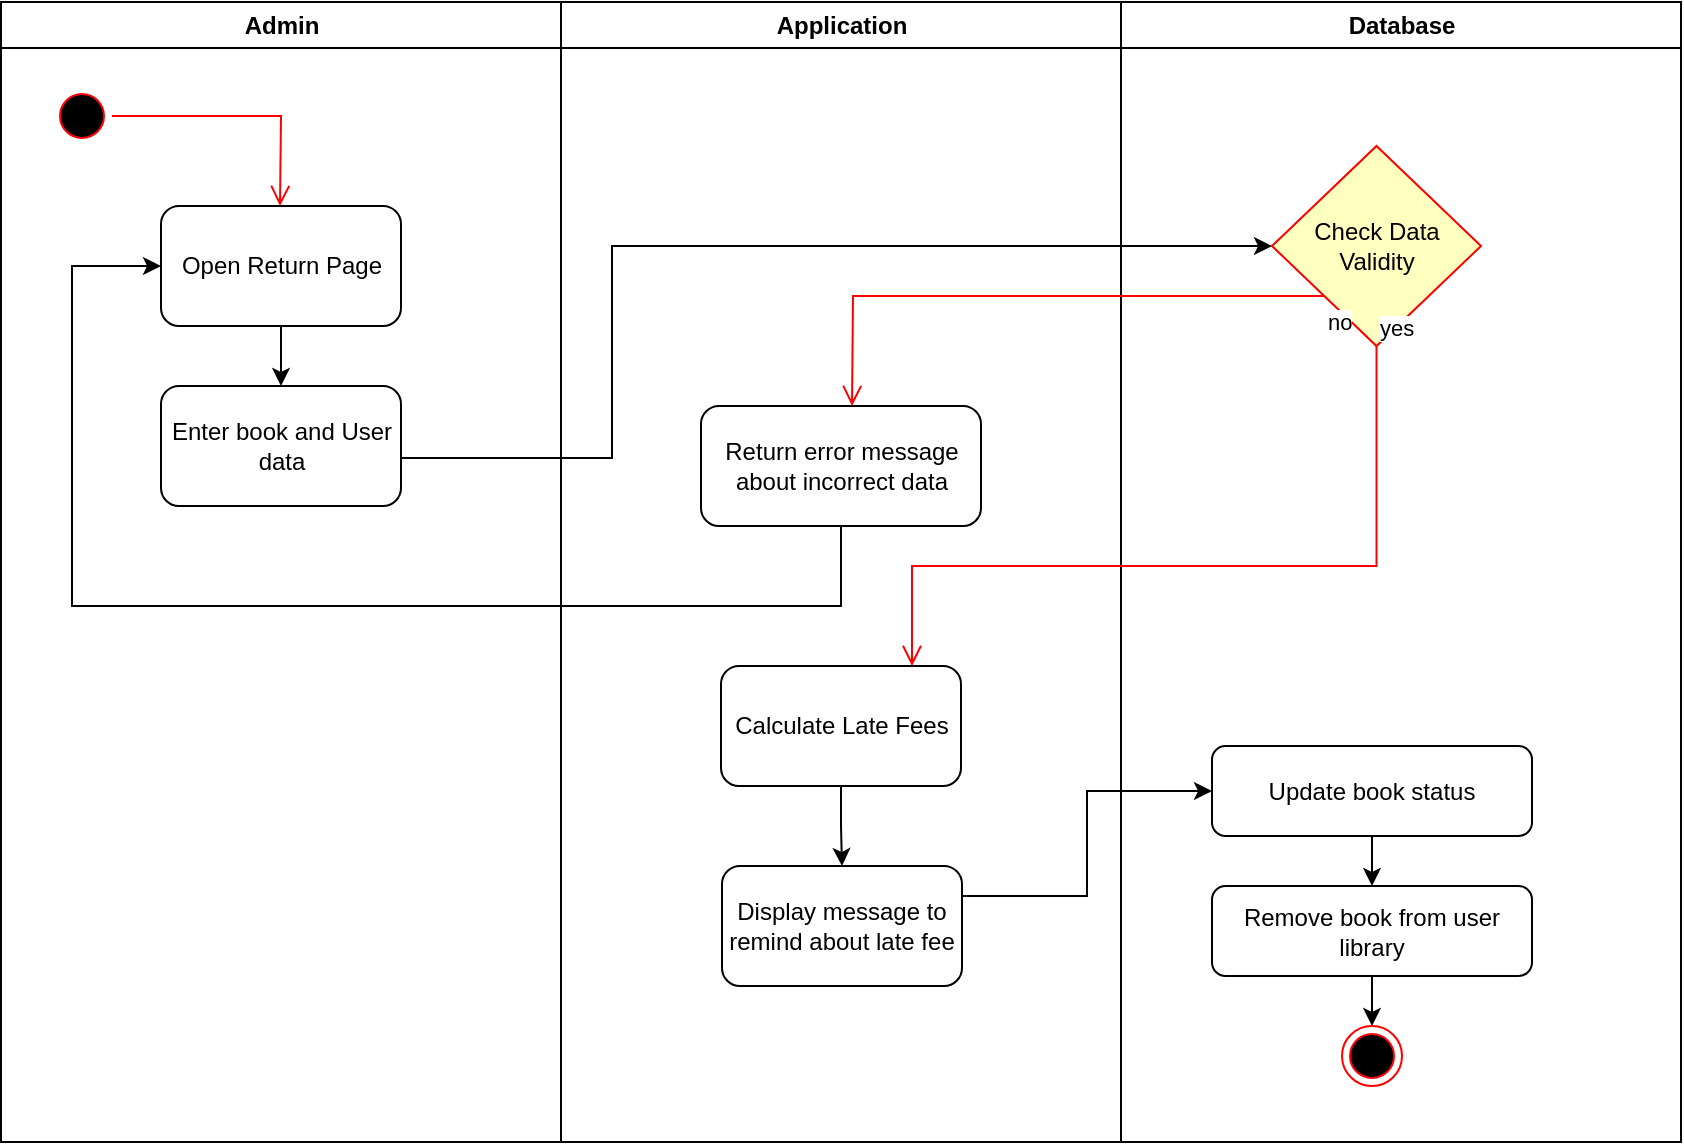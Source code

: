 <mxfile version="21.8.1" type="device">
  <diagram name="Page-1" id="e7e014a7-5840-1c2e-5031-d8a46d1fe8dd">
    <mxGraphModel dx="1290" dy="591" grid="1" gridSize="10" guides="1" tooltips="1" connect="1" arrows="1" fold="1" page="1" pageScale="1" pageWidth="1169" pageHeight="826" background="none" math="0" shadow="0">
      <root>
        <mxCell id="0" />
        <mxCell id="1" parent="0" />
        <mxCell id="2" value="Admin" style="swimlane;whiteSpace=wrap" parent="1" vertex="1">
          <mxGeometry x="164.5" y="128" width="280" height="570" as="geometry" />
        </mxCell>
        <mxCell id="YMPhgvGkUeL-KJUxrrO--41" value="" style="ellipse;html=1;shape=startState;fillColor=#000000;strokeColor=#ff0000;" parent="2" vertex="1">
          <mxGeometry x="25.5" y="42" width="30" height="30" as="geometry" />
        </mxCell>
        <mxCell id="YMPhgvGkUeL-KJUxrrO--42" value="" style="edgeStyle=orthogonalEdgeStyle;html=1;verticalAlign=bottom;endArrow=open;endSize=8;strokeColor=#ff0000;rounded=0;exitX=1;exitY=0.5;exitDx=0;exitDy=0;" parent="2" source="YMPhgvGkUeL-KJUxrrO--41" edge="1">
          <mxGeometry relative="1" as="geometry">
            <mxPoint x="139.5" y="102" as="targetPoint" />
          </mxGeometry>
        </mxCell>
        <mxCell id="YMPhgvGkUeL-KJUxrrO--43" value="Enter book and User data" style="rounded=1;whiteSpace=wrap;html=1;" parent="2" vertex="1">
          <mxGeometry x="80" y="192" width="120" height="60" as="geometry" />
        </mxCell>
        <mxCell id="YMPhgvGkUeL-KJUxrrO--58" style="edgeStyle=orthogonalEdgeStyle;rounded=0;orthogonalLoop=1;jettySize=auto;html=1;entryX=0.5;entryY=0;entryDx=0;entryDy=0;" parent="2" source="YMPhgvGkUeL-KJUxrrO--57" target="YMPhgvGkUeL-KJUxrrO--43" edge="1">
          <mxGeometry relative="1" as="geometry" />
        </mxCell>
        <mxCell id="YMPhgvGkUeL-KJUxrrO--57" value="Open Return Page" style="rounded=1;whiteSpace=wrap;html=1;" parent="2" vertex="1">
          <mxGeometry x="80" y="102" width="120" height="60" as="geometry" />
        </mxCell>
        <mxCell id="3" value="Application" style="swimlane;whiteSpace=wrap" parent="1" vertex="1">
          <mxGeometry x="444.5" y="128" width="280" height="570" as="geometry" />
        </mxCell>
        <mxCell id="YMPhgvGkUeL-KJUxrrO--50" value="Return error message about incorrect data" style="rounded=1;whiteSpace=wrap;html=1;" parent="3" vertex="1">
          <mxGeometry x="70" y="202" width="140" height="60" as="geometry" />
        </mxCell>
        <mxCell id="YMPhgvGkUeL-KJUxrrO--63" value="Display message to remind about late fee" style="rounded=1;whiteSpace=wrap;html=1;" parent="3" vertex="1">
          <mxGeometry x="80.5" y="432" width="120" height="60" as="geometry" />
        </mxCell>
        <mxCell id="Hahjl31w04yMcwyORt3P-5" style="edgeStyle=orthogonalEdgeStyle;rounded=0;orthogonalLoop=1;jettySize=auto;html=1;" edge="1" parent="3" source="Hahjl31w04yMcwyORt3P-4" target="YMPhgvGkUeL-KJUxrrO--63">
          <mxGeometry relative="1" as="geometry" />
        </mxCell>
        <mxCell id="Hahjl31w04yMcwyORt3P-4" value="Calculate Late Fees" style="rounded=1;whiteSpace=wrap;html=1;" vertex="1" parent="3">
          <mxGeometry x="80" y="332" width="120" height="60" as="geometry" />
        </mxCell>
        <mxCell id="4" value="Database" style="swimlane;whiteSpace=wrap" parent="1" vertex="1">
          <mxGeometry x="724.5" y="128" width="280" height="570" as="geometry" />
        </mxCell>
        <mxCell id="YMPhgvGkUeL-KJUxrrO--46" value="Check Data Validity" style="rhombus;whiteSpace=wrap;html=1;fontColor=#000000;fillColor=#ffffc0;strokeColor=#ff0000;" parent="4" vertex="1">
          <mxGeometry x="75.5" y="72" width="104.5" height="100" as="geometry" />
        </mxCell>
        <mxCell id="YMPhgvGkUeL-KJUxrrO--48" value="no" style="edgeStyle=orthogonalEdgeStyle;html=1;align=left;verticalAlign=top;endArrow=open;endSize=8;strokeColor=#ff0000;rounded=0;exitX=0;exitY=1;exitDx=0;exitDy=0;" parent="4" source="YMPhgvGkUeL-KJUxrrO--46" edge="1">
          <mxGeometry x="-1" relative="1" as="geometry">
            <mxPoint x="-134.5" y="202" as="targetPoint" />
          </mxGeometry>
        </mxCell>
        <mxCell id="YMPhgvGkUeL-KJUxrrO--52" style="edgeStyle=orthogonalEdgeStyle;rounded=0;orthogonalLoop=1;jettySize=auto;html=1;entryX=0.5;entryY=0;entryDx=0;entryDy=0;" parent="4" source="YMPhgvGkUeL-KJUxrrO--49" target="YMPhgvGkUeL-KJUxrrO--51" edge="1">
          <mxGeometry relative="1" as="geometry" />
        </mxCell>
        <mxCell id="YMPhgvGkUeL-KJUxrrO--49" value="Update book status" style="rounded=1;whiteSpace=wrap;html=1;" parent="4" vertex="1">
          <mxGeometry x="45.5" y="372" width="160" height="45" as="geometry" />
        </mxCell>
        <mxCell id="YMPhgvGkUeL-KJUxrrO--56" style="edgeStyle=orthogonalEdgeStyle;rounded=0;orthogonalLoop=1;jettySize=auto;html=1;entryX=0.5;entryY=0;entryDx=0;entryDy=0;" parent="4" source="YMPhgvGkUeL-KJUxrrO--51" target="YMPhgvGkUeL-KJUxrrO--53" edge="1">
          <mxGeometry relative="1" as="geometry" />
        </mxCell>
        <mxCell id="YMPhgvGkUeL-KJUxrrO--51" value="Remove book from user library" style="rounded=1;whiteSpace=wrap;html=1;" parent="4" vertex="1">
          <mxGeometry x="45.5" y="442" width="160" height="45" as="geometry" />
        </mxCell>
        <mxCell id="YMPhgvGkUeL-KJUxrrO--53" value="" style="ellipse;html=1;shape=endState;fillColor=#000000;strokeColor=#ff0000;" parent="4" vertex="1">
          <mxGeometry x="110.5" y="512" width="30" height="30" as="geometry" />
        </mxCell>
        <mxCell id="YMPhgvGkUeL-KJUxrrO--45" style="edgeStyle=orthogonalEdgeStyle;rounded=0;orthogonalLoop=1;jettySize=auto;html=1;entryX=0;entryY=0.5;entryDx=0;entryDy=0;exitX=0.998;exitY=0.6;exitDx=0;exitDy=0;exitPerimeter=0;" parent="1" source="YMPhgvGkUeL-KJUxrrO--43" target="YMPhgvGkUeL-KJUxrrO--46" edge="1">
          <mxGeometry relative="1" as="geometry">
            <mxPoint x="804.5" y="250" as="targetPoint" />
            <Array as="points">
              <mxPoint x="470" y="356" />
              <mxPoint x="470" y="250" />
            </Array>
          </mxGeometry>
        </mxCell>
        <mxCell id="YMPhgvGkUeL-KJUxrrO--59" style="edgeStyle=orthogonalEdgeStyle;rounded=0;orthogonalLoop=1;jettySize=auto;html=1;entryX=0;entryY=0.5;entryDx=0;entryDy=0;" parent="1" source="YMPhgvGkUeL-KJUxrrO--50" target="YMPhgvGkUeL-KJUxrrO--57" edge="1">
          <mxGeometry relative="1" as="geometry">
            <Array as="points">
              <mxPoint x="585" y="430" />
              <mxPoint x="200" y="430" />
              <mxPoint x="200" y="260" />
            </Array>
          </mxGeometry>
        </mxCell>
        <mxCell id="YMPhgvGkUeL-KJUxrrO--47" value="yes" style="edgeStyle=orthogonalEdgeStyle;html=1;align=left;verticalAlign=bottom;endArrow=open;endSize=8;strokeColor=#ff0000;rounded=0;" parent="1" source="YMPhgvGkUeL-KJUxrrO--46" edge="1">
          <mxGeometry x="-1" relative="1" as="geometry">
            <mxPoint x="620" y="460" as="targetPoint" />
            <Array as="points">
              <mxPoint x="852" y="410" />
              <mxPoint x="620" y="410" />
            </Array>
          </mxGeometry>
        </mxCell>
        <mxCell id="Hahjl31w04yMcwyORt3P-6" style="edgeStyle=orthogonalEdgeStyle;rounded=0;orthogonalLoop=1;jettySize=auto;html=1;exitX=1;exitY=0.25;exitDx=0;exitDy=0;entryX=0;entryY=0.5;entryDx=0;entryDy=0;" edge="1" parent="1" source="YMPhgvGkUeL-KJUxrrO--63" target="YMPhgvGkUeL-KJUxrrO--49">
          <mxGeometry relative="1" as="geometry" />
        </mxCell>
      </root>
    </mxGraphModel>
  </diagram>
</mxfile>
